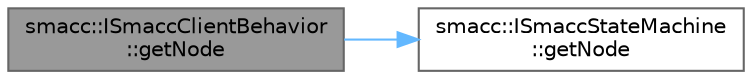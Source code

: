 digraph "smacc::ISmaccClientBehavior::getNode"
{
 // LATEX_PDF_SIZE
  bgcolor="transparent";
  edge [fontname=Helvetica,fontsize=10,labelfontname=Helvetica,labelfontsize=10];
  node [fontname=Helvetica,fontsize=10,shape=box,height=0.2,width=0.4];
  rankdir="LR";
  Node1 [label="smacc::ISmaccClientBehavior\l::getNode",height=0.2,width=0.4,color="gray40", fillcolor="grey60", style="filled", fontcolor="black",tooltip=" "];
  Node1 -> Node2 [color="steelblue1",style="solid"];
  Node2 [label="smacc::ISmaccStateMachine\l::getNode",height=0.2,width=0.4,color="grey40", fillcolor="white", style="filled",URL="$classsmacc_1_1ISmaccStateMachine.html#a0b81d4a2875ea203446210a6b349d1c1",tooltip=" "];
}
